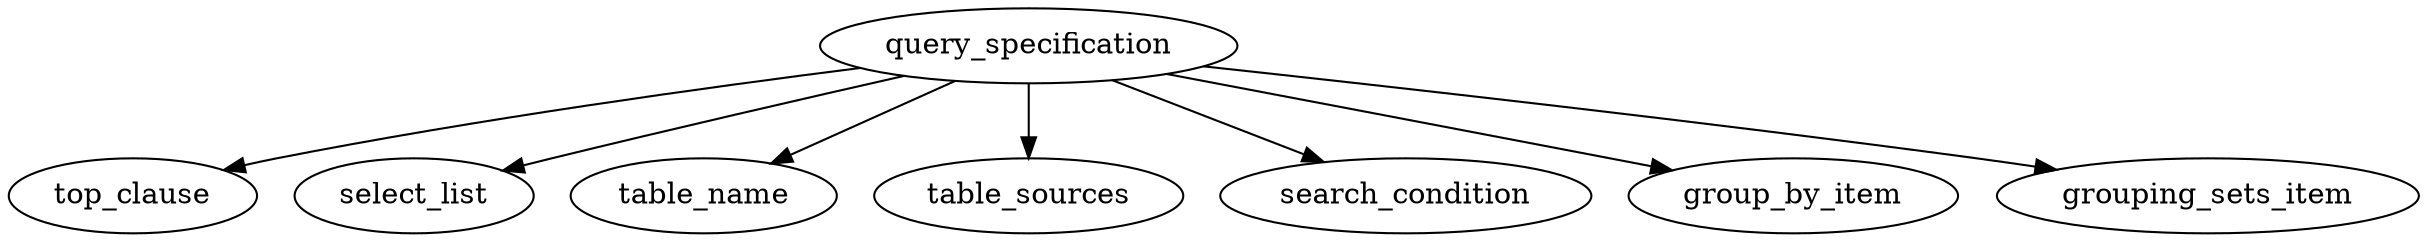 digraph {
  query_specification
    [URL="https://github.com/Crary-Systems/tree-sitter-tsql/blob/c1d4d4d9d830cdf8ec41142c705d269b1ea84c8e/grammar.js#L213-L218"]

  query_specification -> top_clause
  query_specification -> select_list
  query_specification -> table_name
  query_specification -> table_sources
  query_specification -> search_condition
  query_specification -> group_by_item
  query_specification -> grouping_sets_item
}
